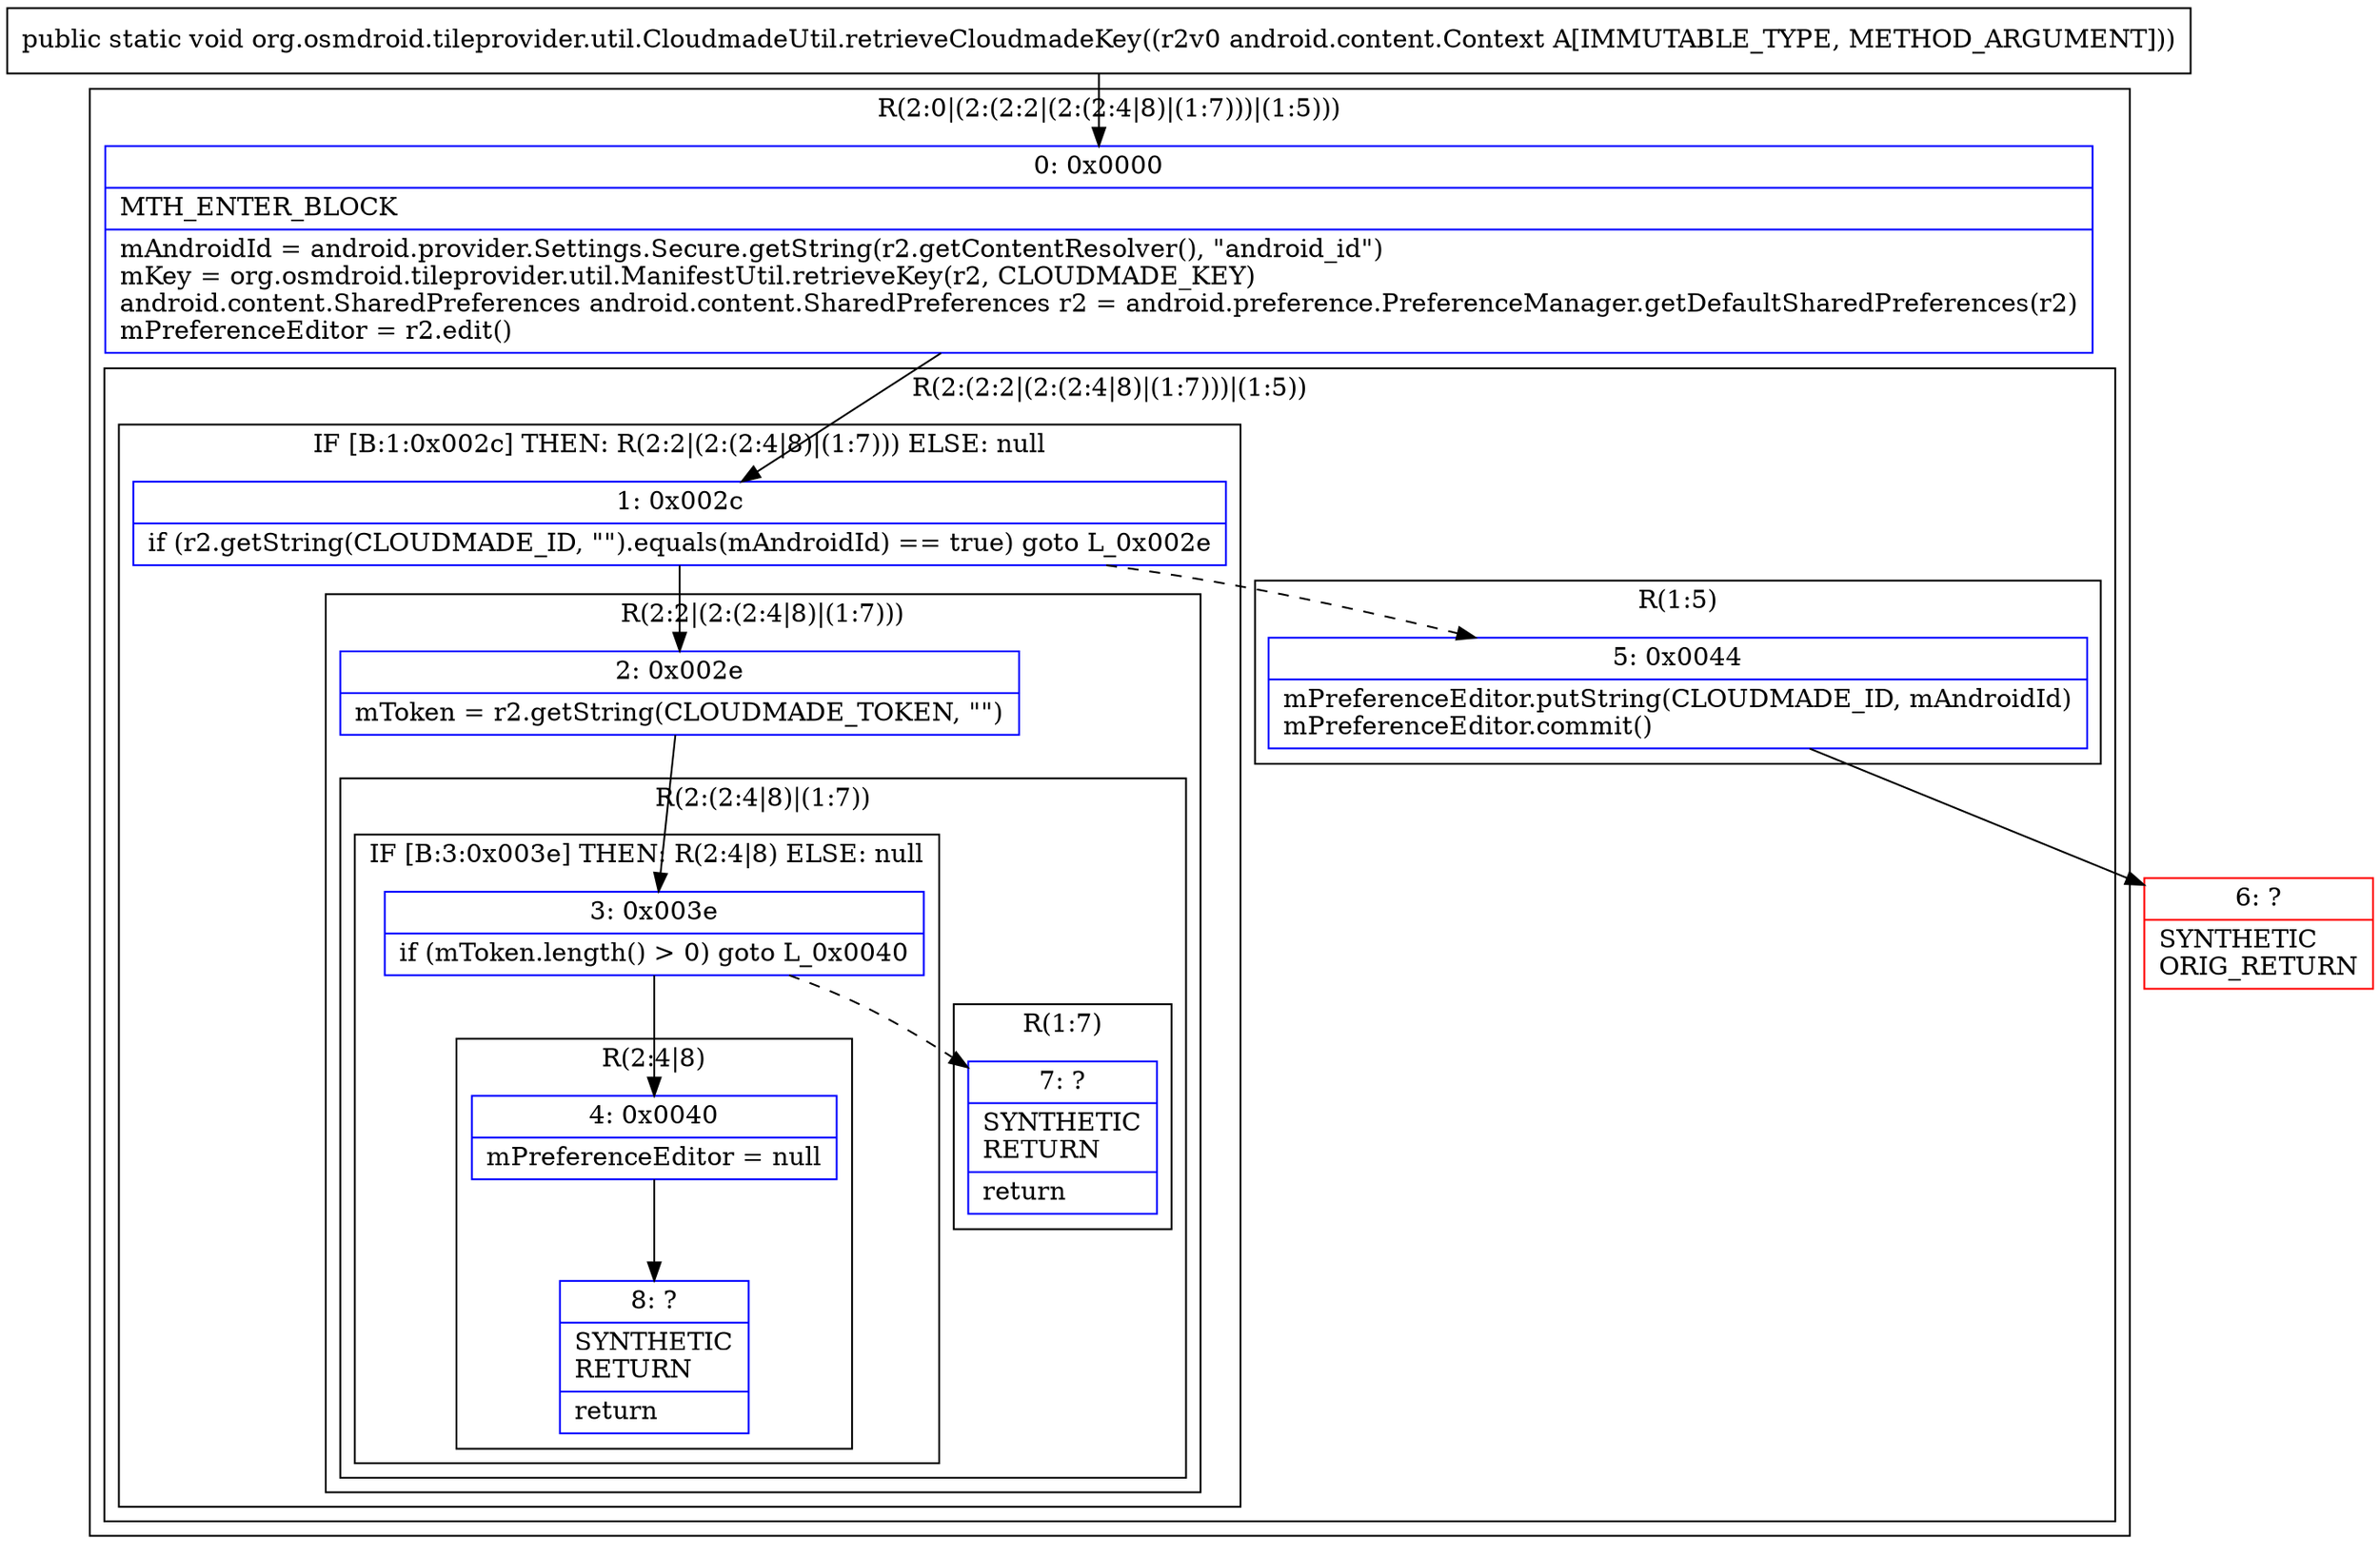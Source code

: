 digraph "CFG fororg.osmdroid.tileprovider.util.CloudmadeUtil.retrieveCloudmadeKey(Landroid\/content\/Context;)V" {
subgraph cluster_Region_1975808930 {
label = "R(2:0|(2:(2:2|(2:(2:4|8)|(1:7)))|(1:5)))";
node [shape=record,color=blue];
Node_0 [shape=record,label="{0\:\ 0x0000|MTH_ENTER_BLOCK\l|mAndroidId = android.provider.Settings.Secure.getString(r2.getContentResolver(), \"android_id\")\lmKey = org.osmdroid.tileprovider.util.ManifestUtil.retrieveKey(r2, CLOUDMADE_KEY)\landroid.content.SharedPreferences android.content.SharedPreferences r2 = android.preference.PreferenceManager.getDefaultSharedPreferences(r2)\lmPreferenceEditor = r2.edit()\l}"];
subgraph cluster_Region_661272011 {
label = "R(2:(2:2|(2:(2:4|8)|(1:7)))|(1:5))";
node [shape=record,color=blue];
subgraph cluster_IfRegion_14474294 {
label = "IF [B:1:0x002c] THEN: R(2:2|(2:(2:4|8)|(1:7))) ELSE: null";
node [shape=record,color=blue];
Node_1 [shape=record,label="{1\:\ 0x002c|if (r2.getString(CLOUDMADE_ID, \"\").equals(mAndroidId) == true) goto L_0x002e\l}"];
subgraph cluster_Region_1397480521 {
label = "R(2:2|(2:(2:4|8)|(1:7)))";
node [shape=record,color=blue];
Node_2 [shape=record,label="{2\:\ 0x002e|mToken = r2.getString(CLOUDMADE_TOKEN, \"\")\l}"];
subgraph cluster_Region_1850157280 {
label = "R(2:(2:4|8)|(1:7))";
node [shape=record,color=blue];
subgraph cluster_IfRegion_1075223102 {
label = "IF [B:3:0x003e] THEN: R(2:4|8) ELSE: null";
node [shape=record,color=blue];
Node_3 [shape=record,label="{3\:\ 0x003e|if (mToken.length() \> 0) goto L_0x0040\l}"];
subgraph cluster_Region_1645624106 {
label = "R(2:4|8)";
node [shape=record,color=blue];
Node_4 [shape=record,label="{4\:\ 0x0040|mPreferenceEditor = null\l}"];
Node_8 [shape=record,label="{8\:\ ?|SYNTHETIC\lRETURN\l|return\l}"];
}
}
subgraph cluster_Region_337940174 {
label = "R(1:7)";
node [shape=record,color=blue];
Node_7 [shape=record,label="{7\:\ ?|SYNTHETIC\lRETURN\l|return\l}"];
}
}
}
}
subgraph cluster_Region_1140040834 {
label = "R(1:5)";
node [shape=record,color=blue];
Node_5 [shape=record,label="{5\:\ 0x0044|mPreferenceEditor.putString(CLOUDMADE_ID, mAndroidId)\lmPreferenceEditor.commit()\l}"];
}
}
}
Node_6 [shape=record,color=red,label="{6\:\ ?|SYNTHETIC\lORIG_RETURN\l}"];
MethodNode[shape=record,label="{public static void org.osmdroid.tileprovider.util.CloudmadeUtil.retrieveCloudmadeKey((r2v0 android.content.Context A[IMMUTABLE_TYPE, METHOD_ARGUMENT])) }"];
MethodNode -> Node_0;
Node_0 -> Node_1;
Node_1 -> Node_2;
Node_1 -> Node_5[style=dashed];
Node_2 -> Node_3;
Node_3 -> Node_4;
Node_3 -> Node_7[style=dashed];
Node_4 -> Node_8;
Node_5 -> Node_6;
}

